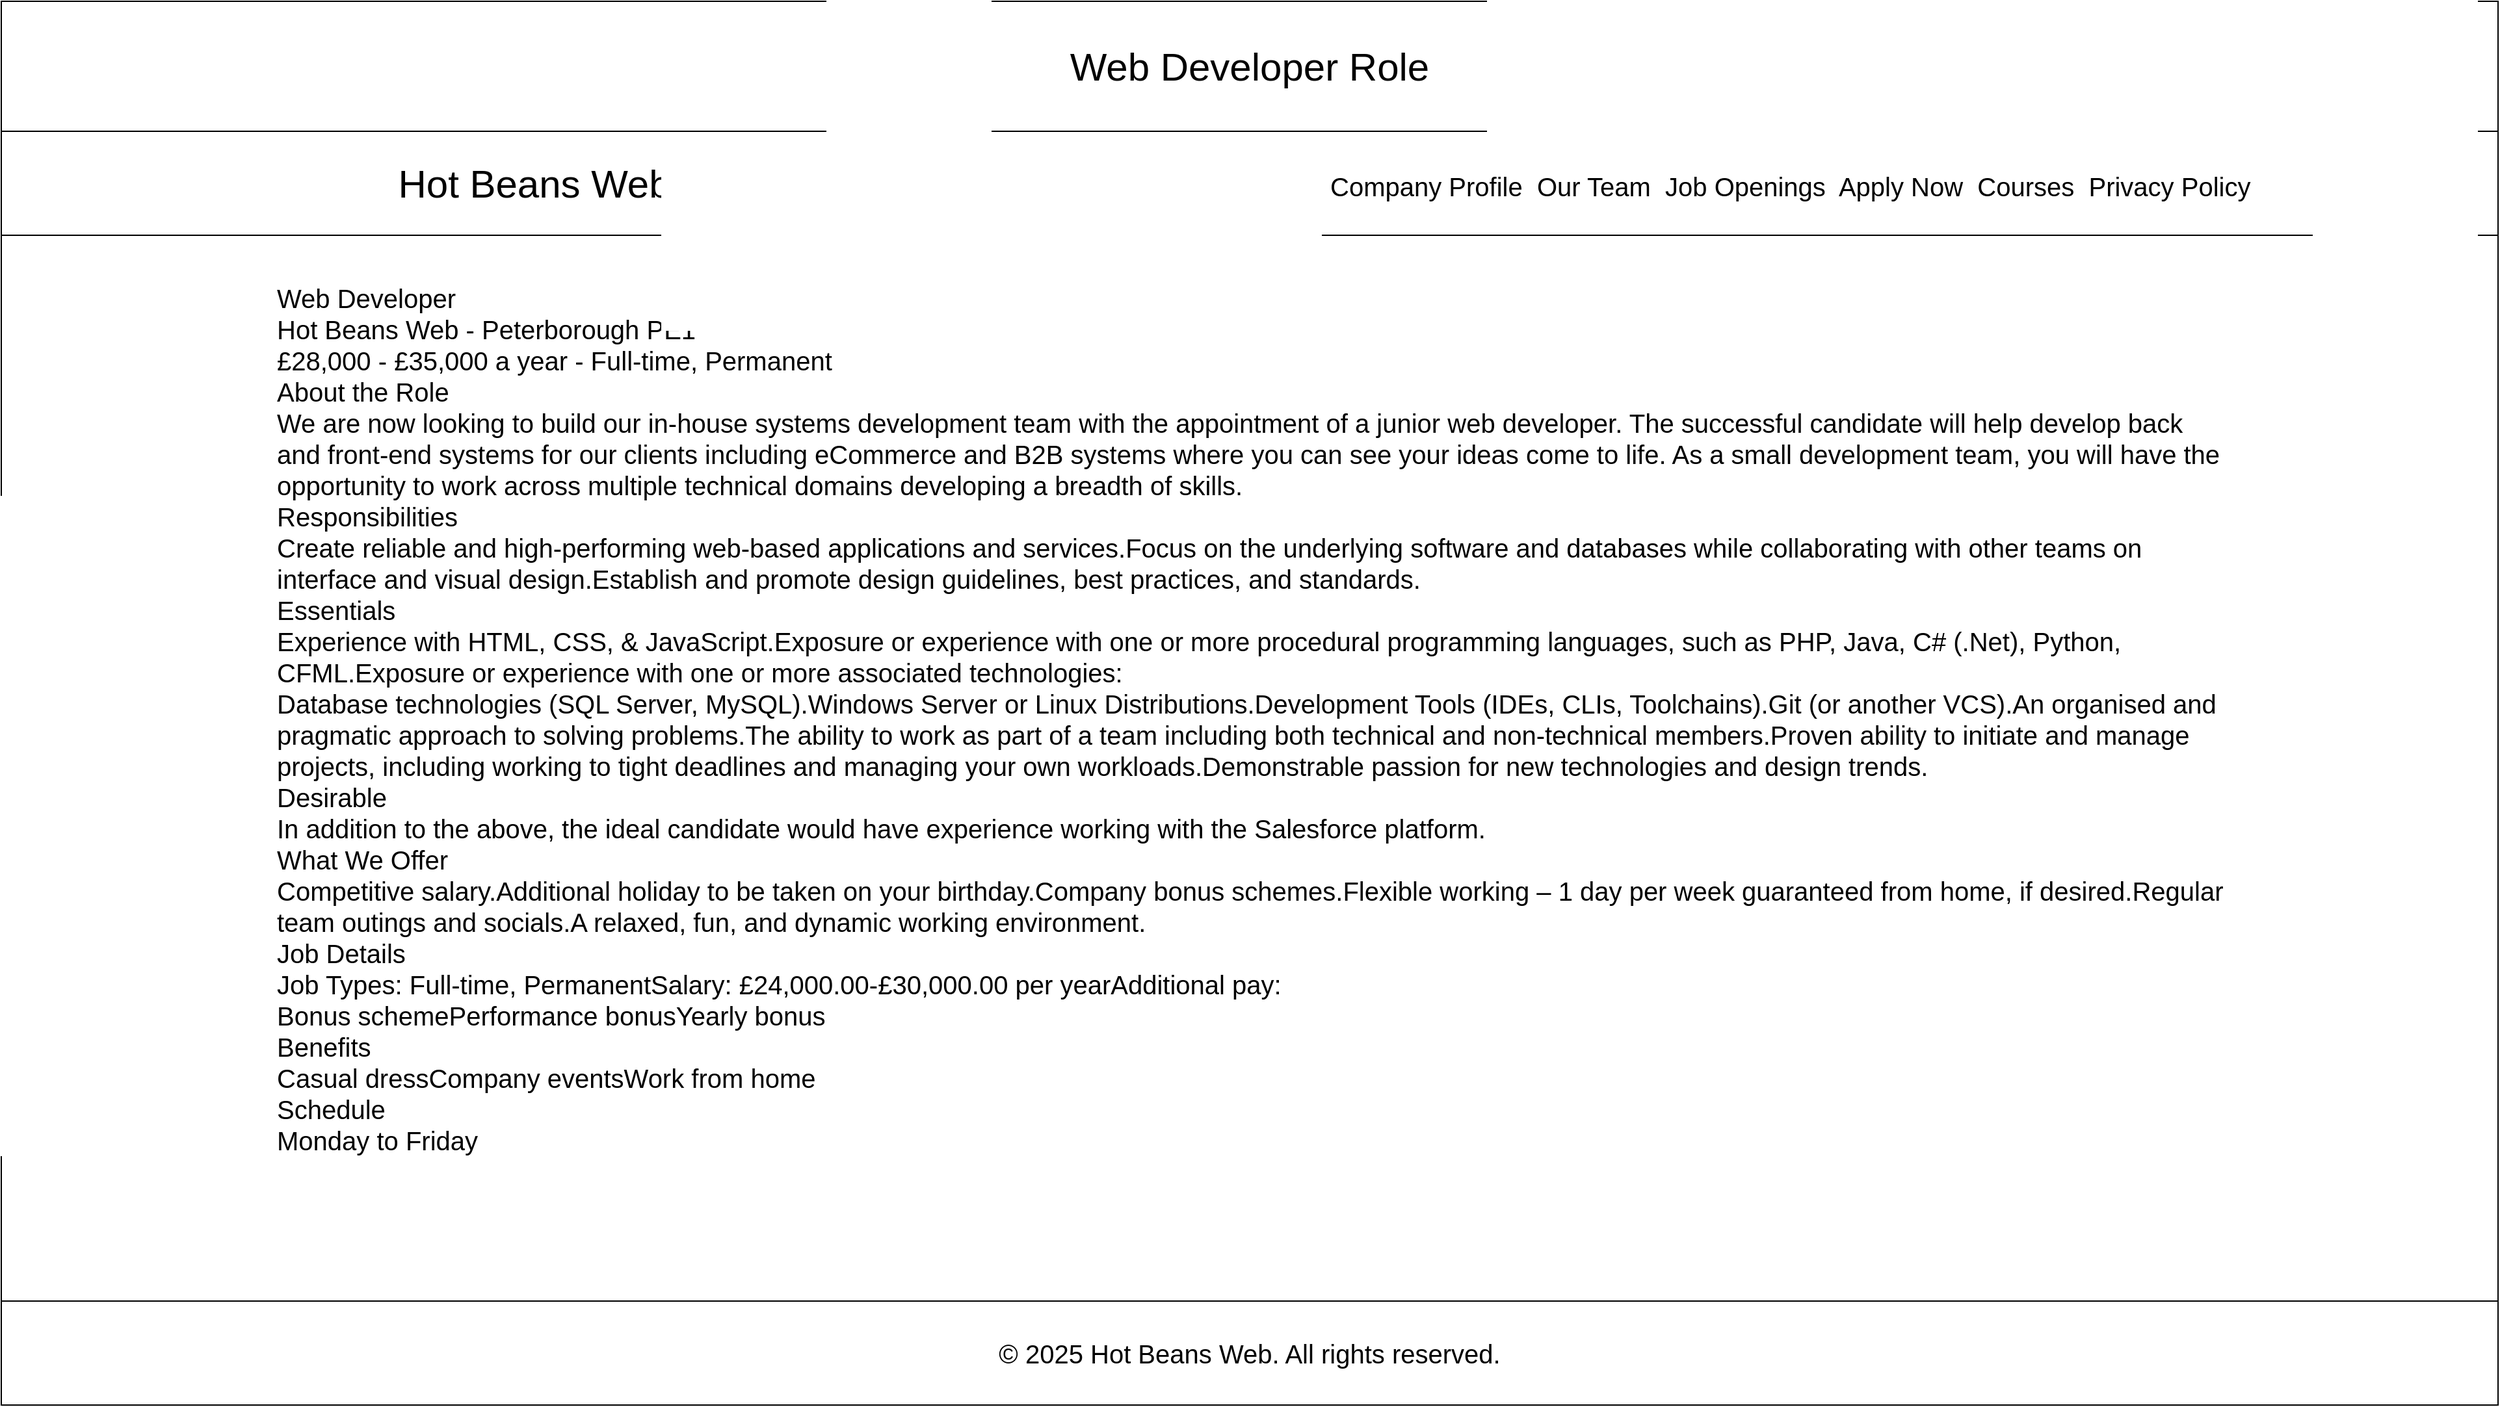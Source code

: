 <mxfile version="27.0.5">
  <diagram name="Page-1" id="Wk2SZ3Dgn6wj2FgpQmdu">
    <mxGraphModel dx="2037" dy="1179" grid="1" gridSize="10" guides="1" tooltips="1" connect="1" arrows="1" fold="1" page="1" pageScale="1" pageWidth="1920" pageHeight="1080" math="0" shadow="0">
      <root>
        <mxCell id="0" />
        <mxCell id="1" parent="0" />
        <mxCell id="2mj4cjvI3WKVShRjhSFl-1" value="" style="rounded=0;whiteSpace=wrap;html=1;fillColor=light-dark(#FFFFFF,#FFFFFF);" parent="1" vertex="1">
          <mxGeometry width="1920" height="1080" as="geometry" />
        </mxCell>
        <mxCell id="2mj4cjvI3WKVShRjhSFl-2" value="" style="rounded=0;whiteSpace=wrap;html=1;fillColor=light-dark(#FFFFFF,#007FFF);" parent="1" vertex="1">
          <mxGeometry width="1920" height="100" as="geometry" />
        </mxCell>
        <mxCell id="2mj4cjvI3WKVShRjhSFl-3" value="" style="rounded=0;whiteSpace=wrap;html=1;fillColor=light-dark(#FFFFFF,#1A1A1A);" parent="1" vertex="1">
          <mxGeometry y="100" width="1920" height="80" as="geometry" />
        </mxCell>
        <mxCell id="2mj4cjvI3WKVShRjhSFl-5" value="Web Developer Role" style="text;html=1;align=center;verticalAlign=middle;whiteSpace=wrap;rounded=0;fontSize=30;" parent="1" vertex="1">
          <mxGeometry x="790" y="20" width="340" height="60" as="geometry" />
        </mxCell>
        <mxCell id="2mj4cjvI3WKVShRjhSFl-6" value="Hot Beans Web" style="text;html=1;align=center;verticalAlign=middle;whiteSpace=wrap;rounded=0;fontSize=30;" parent="1" vertex="1">
          <mxGeometry x="300" y="100" width="220" height="80" as="geometry" />
        </mxCell>
        <mxCell id="2mj4cjvI3WKVShRjhSFl-7" value="&lt;font style=&quot;font-size: 20px;&quot;&gt;Company Profile&amp;nbsp; Our Team&amp;nbsp; Job Openings&amp;nbsp; Apply Now&amp;nbsp; Courses&amp;nbsp; Privacy Policy&lt;/font&gt;" style="text;whiteSpace=wrap;html=1;fontSize=25;verticalAlign=middle;" parent="1" vertex="1">
          <mxGeometry x="1020" y="100" width="900" height="80" as="geometry" />
        </mxCell>
        <UserObject label="Web Developer&#xa;Hot Beans Web - Peterborough PE1&#xa;£28,000 - £35,000 a year - Full-time, Permanent&#xa;About the Role&#xa;We are now looking to build our in-house systems development team with the appointment of a junior web developer. The successful candidate will help develop back and front-end systems for our clients including eCommerce and B2B systems where you can see your ideas come to life. As a small development team, you will have the opportunity to work across multiple technical domains developing a breadth of skills.&#xa;Responsibilities&#xa;Create reliable and high-performing web-based applications and services.Focus on the underlying software and databases while collaborating with other teams on interface and visual design.Establish and promote design guidelines, best practices, and standards.&#xa;Essentials&#xa;Experience with HTML, CSS, &amp;amp; JavaScript.Exposure or experience with one or more procedural programming languages, such as PHP, Java, C# (.Net), Python, CFML.Exposure or experience with one or more associated technologies:&#xa;Database technologies (SQL Server, MySQL).Windows Server or Linux Distributions.Development Tools (IDEs, CLIs, Toolchains).Git (or another VCS).An organised and pragmatic approach to solving problems.The ability to work as part of a team including both technical and non-technical members.Proven ability to initiate and manage projects, including working to tight deadlines and managing your own workloads.Demonstrable passion for new technologies and design trends.&#xa;Desirable&#xa;In addition to the above, the ideal candidate would have experience working with the Salesforce platform.&#xa;What We Offer&#xa;Competitive salary.Additional holiday to be taken on your birthday.Company bonus schemes.Flexible working – 1 day per week guaranteed from home, if desired.Regular team outings and socials.A relaxed, fun, and dynamic working environment.&#xa;Job Details&#xa;Job Types: Full-time, PermanentSalary: £24,000.00-£30,000.00 per yearAdditional pay:&#xa;Bonus schemePerformance bonusYearly bonus&#xa;Benefits&#xa;Casual dressCompany eventsWork from home&#xa;Schedule&#xa;Monday to Friday" id="qmOIuZe4hRwivx6xctNg-1">
          <mxCell style="text;whiteSpace=wrap;html=1;fontColor=light-dark(#000000,#000000);fontSize=20;" parent="1" vertex="1">
            <mxGeometry x="210" y="210" width="1500" height="750" as="geometry" />
          </mxCell>
        </UserObject>
        <mxCell id="6vwyDtYXKGUiSL_Yxjqe-2" value="" style="rounded=0;whiteSpace=wrap;html=1;fillColor=light-dark(#FFFFFF,#1A1A1A);" parent="1" vertex="1">
          <mxGeometry y="1000" width="1920" height="80" as="geometry" />
        </mxCell>
        <mxCell id="6vwyDtYXKGUiSL_Yxjqe-1" value="© 2025 Hot Beans Web. All rights reserved." style="text;whiteSpace=wrap;html=1;align=center;verticalAlign=middle;fontSize=20;" parent="1" vertex="1">
          <mxGeometry x="760" y="1000" width="400" height="80" as="geometry" />
        </mxCell>
      </root>
    </mxGraphModel>
  </diagram>
</mxfile>
